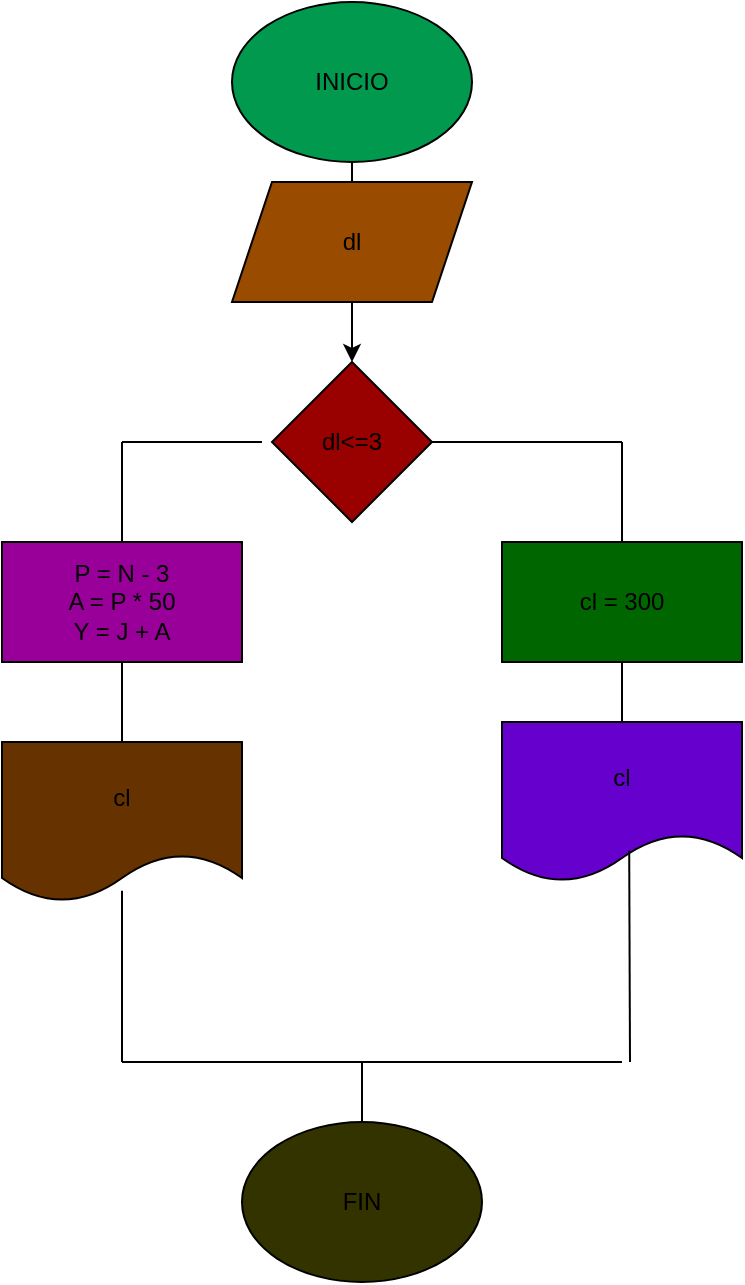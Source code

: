 <mxfile>
    <diagram id="0m8heuWfbfn4sRQig8lF" name="Page-1">
        <mxGraphModel dx="986" dy="1676" grid="1" gridSize="10" guides="1" tooltips="1" connect="1" arrows="1" fold="1" page="1" pageScale="1" pageWidth="850" pageHeight="1100" math="0" shadow="0">
            <root>
                <mxCell id="0"/>
                <mxCell id="1" parent="0"/>
                <mxCell id="2" value="INICIO" style="ellipse;whiteSpace=wrap;html=1;fillColor=#00994D;" vertex="1" parent="1">
                    <mxGeometry x="365" y="-1070" width="120" height="80" as="geometry"/>
                </mxCell>
                <mxCell id="6" value="" style="edgeStyle=none;html=1;" edge="1" parent="1" source="3" target="5">
                    <mxGeometry relative="1" as="geometry"/>
                </mxCell>
                <mxCell id="3" value="dl" style="shape=parallelogram;perimeter=parallelogramPerimeter;whiteSpace=wrap;html=1;fixedSize=1;fillColor=#994C00;" vertex="1" parent="1">
                    <mxGeometry x="365" y="-980" width="120" height="60" as="geometry"/>
                </mxCell>
                <mxCell id="4" value="" style="endArrow=none;html=1;entryX=0.5;entryY=1;entryDx=0;entryDy=0;exitX=0.5;exitY=0;exitDx=0;exitDy=0;" edge="1" parent="1" source="3" target="2">
                    <mxGeometry width="50" height="50" relative="1" as="geometry">
                        <mxPoint x="420" y="-930" as="sourcePoint"/>
                        <mxPoint x="450" y="-850" as="targetPoint"/>
                    </mxGeometry>
                </mxCell>
                <mxCell id="5" value="dl&amp;lt;=3" style="rhombus;whiteSpace=wrap;html=1;fillColor=#990000;" vertex="1" parent="1">
                    <mxGeometry x="385" y="-890" width="80" height="80" as="geometry"/>
                </mxCell>
                <mxCell id="7" value="" style="endArrow=none;html=1;exitX=1;exitY=0.5;exitDx=0;exitDy=0;" edge="1" parent="1" source="5">
                    <mxGeometry width="50" height="50" relative="1" as="geometry">
                        <mxPoint x="510" y="-820" as="sourcePoint"/>
                        <mxPoint x="560" y="-850" as="targetPoint"/>
                    </mxGeometry>
                </mxCell>
                <mxCell id="8" value="" style="endArrow=none;html=1;exitX=0.5;exitY=0;exitDx=0;exitDy=0;" edge="1" parent="1" source="9">
                    <mxGeometry width="50" height="50" relative="1" as="geometry">
                        <mxPoint x="560" y="-790" as="sourcePoint"/>
                        <mxPoint x="560" y="-850" as="targetPoint"/>
                    </mxGeometry>
                </mxCell>
                <mxCell id="9" value="cl = 300" style="rounded=0;whiteSpace=wrap;html=1;fillColor=#006600;" vertex="1" parent="1">
                    <mxGeometry x="500" y="-800" width="120" height="60" as="geometry"/>
                </mxCell>
                <mxCell id="10" value="" style="endArrow=none;html=1;" edge="1" parent="1">
                    <mxGeometry width="50" height="50" relative="1" as="geometry">
                        <mxPoint x="310" y="-850" as="sourcePoint"/>
                        <mxPoint x="380" y="-850" as="targetPoint"/>
                    </mxGeometry>
                </mxCell>
                <mxCell id="11" value="" style="endArrow=none;html=1;exitX=0.5;exitY=0;exitDx=0;exitDy=0;" edge="1" parent="1" source="19">
                    <mxGeometry width="50" height="50" relative="1" as="geometry">
                        <mxPoint x="310" y="-820" as="sourcePoint"/>
                        <mxPoint x="310" y="-850" as="targetPoint"/>
                    </mxGeometry>
                </mxCell>
                <mxCell id="19" value="P = N - 3&lt;br&gt;A = P * 50&lt;br&gt;Y = J + A" style="rounded=0;whiteSpace=wrap;html=1;fillColor=#990099;" vertex="1" parent="1">
                    <mxGeometry x="250" y="-800" width="120" height="60" as="geometry"/>
                </mxCell>
                <mxCell id="20" value="cl" style="shape=document;whiteSpace=wrap;html=1;boundedLbl=1;fillColor=#663300;" vertex="1" parent="1">
                    <mxGeometry x="250" y="-700" width="120" height="80" as="geometry"/>
                </mxCell>
                <mxCell id="21" value="" style="endArrow=none;html=1;entryX=0.5;entryY=1;entryDx=0;entryDy=0;exitX=0.5;exitY=0;exitDx=0;exitDy=0;" edge="1" parent="1" source="20" target="19">
                    <mxGeometry width="50" height="50" relative="1" as="geometry">
                        <mxPoint x="350" y="-680" as="sourcePoint"/>
                        <mxPoint x="400" y="-730" as="targetPoint"/>
                    </mxGeometry>
                </mxCell>
                <mxCell id="22" value="cl" style="shape=document;whiteSpace=wrap;html=1;boundedLbl=1;fillColor=#6600CC;" vertex="1" parent="1">
                    <mxGeometry x="500" y="-710" width="120" height="80" as="geometry"/>
                </mxCell>
                <mxCell id="23" value="" style="endArrow=none;html=1;entryX=0.5;entryY=1;entryDx=0;entryDy=0;exitX=0.5;exitY=0;exitDx=0;exitDy=0;" edge="1" parent="1" source="22" target="9">
                    <mxGeometry width="50" height="50" relative="1" as="geometry">
                        <mxPoint x="470" y="-690" as="sourcePoint"/>
                        <mxPoint x="520" y="-740" as="targetPoint"/>
                    </mxGeometry>
                </mxCell>
                <mxCell id="24" value="" style="endArrow=none;html=1;entryX=0.5;entryY=0.93;entryDx=0;entryDy=0;entryPerimeter=0;" edge="1" parent="1" target="20">
                    <mxGeometry width="50" height="50" relative="1" as="geometry">
                        <mxPoint x="310" y="-540" as="sourcePoint"/>
                        <mxPoint x="335" y="-570" as="targetPoint"/>
                    </mxGeometry>
                </mxCell>
                <mxCell id="25" value="" style="endArrow=none;html=1;exitX=0.53;exitY=0.805;exitDx=0;exitDy=0;exitPerimeter=0;" edge="1" parent="1" source="22">
                    <mxGeometry width="50" height="50" relative="1" as="geometry">
                        <mxPoint x="400" y="-620" as="sourcePoint"/>
                        <mxPoint x="564" y="-540" as="targetPoint"/>
                    </mxGeometry>
                </mxCell>
                <mxCell id="26" value="" style="endArrow=none;html=1;" edge="1" parent="1">
                    <mxGeometry width="50" height="50" relative="1" as="geometry">
                        <mxPoint x="310" y="-540" as="sourcePoint"/>
                        <mxPoint x="560" y="-540" as="targetPoint"/>
                    </mxGeometry>
                </mxCell>
                <mxCell id="27" value="" style="endArrow=none;html=1;" edge="1" parent="1" target="28">
                    <mxGeometry width="50" height="50" relative="1" as="geometry">
                        <mxPoint x="430" y="-540" as="sourcePoint"/>
                        <mxPoint x="450" y="-670" as="targetPoint"/>
                    </mxGeometry>
                </mxCell>
                <mxCell id="28" value="FIN" style="ellipse;whiteSpace=wrap;html=1;fillColor=#333300;" vertex="1" parent="1">
                    <mxGeometry x="370" y="-510" width="120" height="80" as="geometry"/>
                </mxCell>
            </root>
        </mxGraphModel>
    </diagram>
</mxfile>
